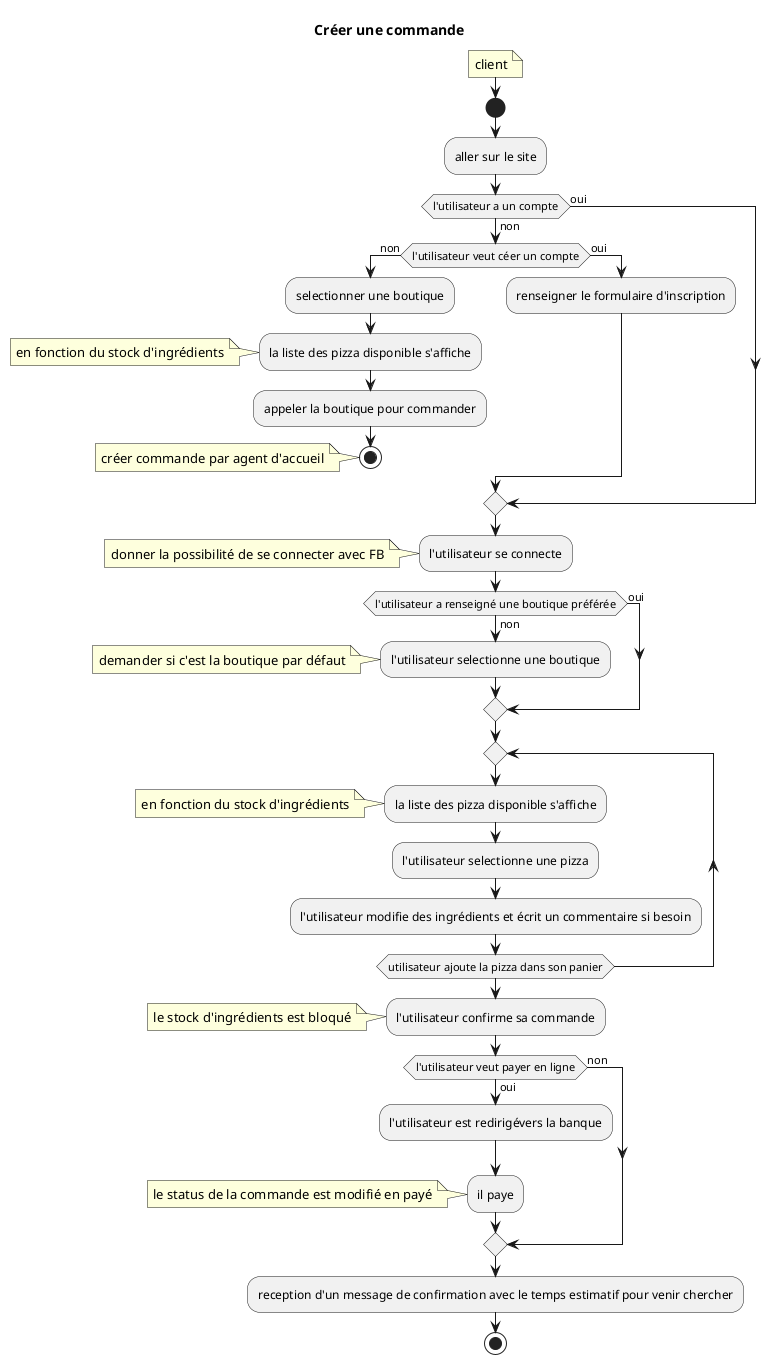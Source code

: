 @startuml 4_Commande_CREATE_CMD_ActivityDiagram

title Créer une commande

note: client

start
:aller sur le site;
if (l'utilisateur a un compte) then (non)
    if (l'utilisateur veut céer un compte) then (non)
        :selectionner une boutique;
        :la liste des pizza disponible s'affiche;
        note: en fonction du stock d'ingrédients
        :appeler la boutique pour commander;
        stop
        note: créer commande par agent d'accueil
    else (oui)
        :renseigner le formulaire d'inscription;
    endif
else (oui)
endif
:l'utilisateur se connecte;
note: donner la possibilité de se connecter avec FB
if (l'utilisateur a renseigné une boutique préférée) then (oui)
else (non)
    :l'utilisateur selectionne une boutique;
    note: demander si c'est la boutique par défaut
endif
repeat
:la liste des pizza disponible s'affiche;
note : en fonction du stock d'ingrédients
:l'utilisateur selectionne une pizza;
:l'utilisateur modifie des ingrédients et écrit un commentaire si besoin;
repeat while (utilisateur ajoute la pizza dans son panier)
:l'utilisateur confirme sa commande;
note: le stock d'ingrédients est bloqué
if (l'utilisateur veut payer en ligne) then (non)
    
else (oui)
    :l'utilisateur est redirigévers la banque;
    :il paye;
    note: le status de la commande est modifié en payé
endif
:reception d'un message de confirmation avec le temps estimatif pour venir chercher;
stop

@enduml